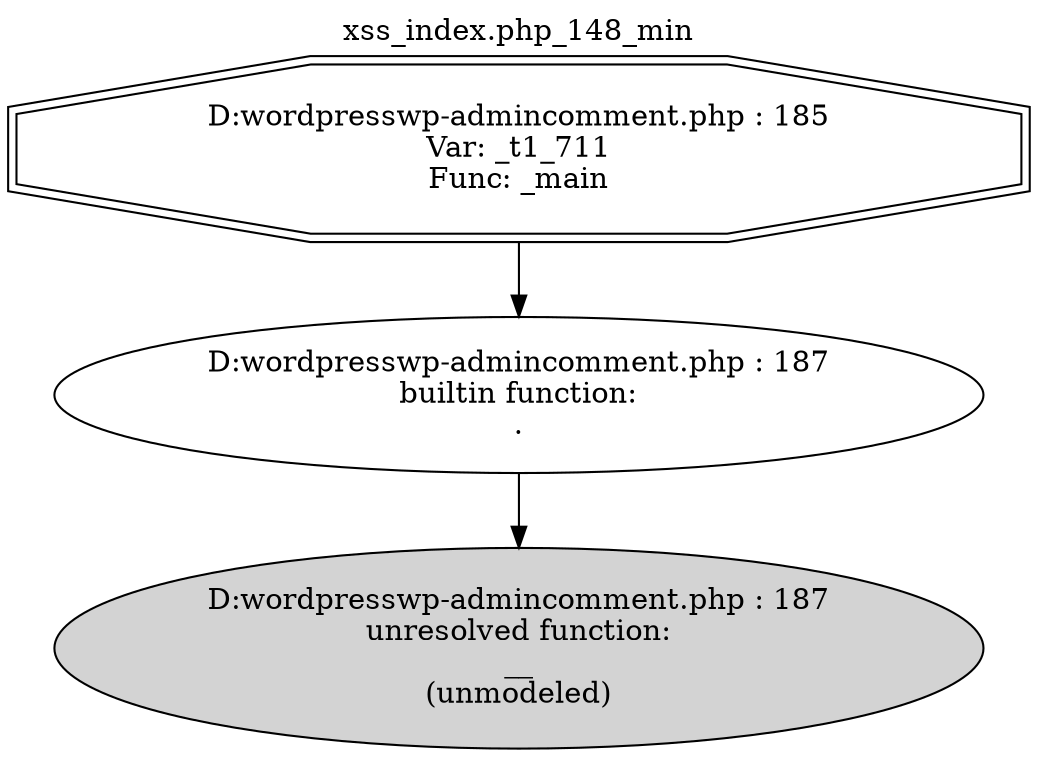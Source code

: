 digraph cfg {
  label="xss_index.php_148_min";
  labelloc=t;
  n1 [shape=doubleoctagon, label="D:\wordpress\wp-admin\comment.php : 185\nVar: _t1_711\nFunc: _main\n"];
  n2 [shape=ellipse, label="D:\wordpress\wp-admin\comment.php : 187\nbuiltin function:\n.\n"];
  n3 [shape=ellipse, label="D:\wordpress\wp-admin\comment.php : 187\nunresolved function:\n__\n(unmodeled)\n",style=filled];
  n1 -> n2;
  n2 -> n3;
}
